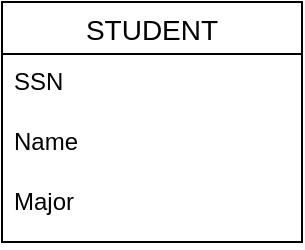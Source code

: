 <mxfile version="21.0.6" type="github">
  <diagram name="Page-1" id="1oiaDt3H0KKwF-mHLnCx">
    <mxGraphModel dx="698" dy="370" grid="1" gridSize="10" guides="1" tooltips="1" connect="1" arrows="1" fold="1" page="1" pageScale="1" pageWidth="850" pageHeight="1100" math="0" shadow="0">
      <root>
        <mxCell id="0" />
        <mxCell id="1" parent="0" />
        <mxCell id="o_EHPyGqJduEtHEPp92l-7" value="STUDENT" style="swimlane;fontStyle=0;childLayout=stackLayout;horizontal=1;startSize=26;horizontalStack=0;resizeParent=1;resizeParentMax=0;resizeLast=0;collapsible=1;marginBottom=0;align=center;fontSize=14;" vertex="1" parent="1">
          <mxGeometry x="260" y="260" width="150" height="120" as="geometry" />
        </mxCell>
        <mxCell id="o_EHPyGqJduEtHEPp92l-8" value="SSN" style="text;strokeColor=none;fillColor=none;spacingLeft=4;spacingRight=4;overflow=hidden;rotatable=0;points=[[0,0.5],[1,0.5]];portConstraint=eastwest;fontSize=12;whiteSpace=wrap;html=1;" vertex="1" parent="o_EHPyGqJduEtHEPp92l-7">
          <mxGeometry y="26" width="150" height="30" as="geometry" />
        </mxCell>
        <mxCell id="o_EHPyGqJduEtHEPp92l-9" value="Name" style="text;strokeColor=none;fillColor=none;spacingLeft=4;spacingRight=4;overflow=hidden;rotatable=0;points=[[0,0.5],[1,0.5]];portConstraint=eastwest;fontSize=12;whiteSpace=wrap;html=1;" vertex="1" parent="o_EHPyGqJduEtHEPp92l-7">
          <mxGeometry y="56" width="150" height="30" as="geometry" />
        </mxCell>
        <mxCell id="o_EHPyGqJduEtHEPp92l-10" value="Major" style="text;strokeColor=none;fillColor=none;spacingLeft=4;spacingRight=4;overflow=hidden;rotatable=0;points=[[0,0.5],[1,0.5]];portConstraint=eastwest;fontSize=12;whiteSpace=wrap;html=1;" vertex="1" parent="o_EHPyGqJduEtHEPp92l-7">
          <mxGeometry y="86" width="150" height="34" as="geometry" />
        </mxCell>
      </root>
    </mxGraphModel>
  </diagram>
</mxfile>
